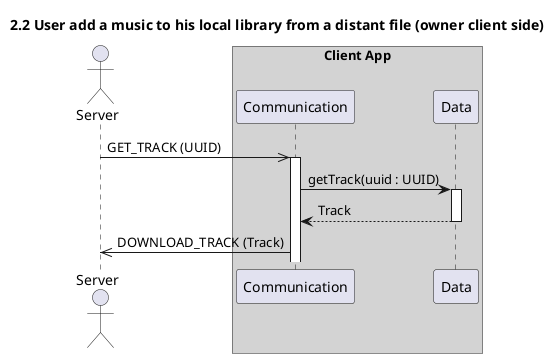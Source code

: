 @startuml 2.2 User add a music to his local library from a distant file (owner client side)
title 2.2 User add a music to his local library from a distant file (owner client side)

actor "Server" as server
box "Client App" #LightGray
    participant "Communication" as com
    participant "Data" as data
end box


server ->> com++: GET_TRACK (UUID)
com->data++: getTrack(uuid : UUID)
return Track
com->>server: DOWNLOAD_TRACK (Track) 


@enduml